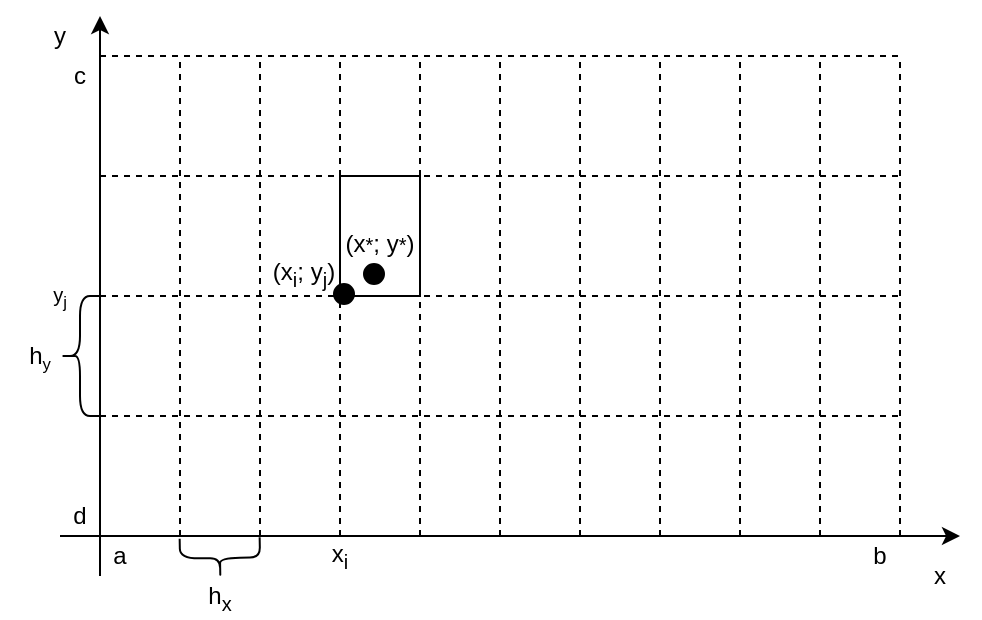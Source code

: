 <mxfile version="10.6.7" type="github"><diagram id="KsoZkW6-wzzsxWOJC-Q1" name="Page-1"><mxGraphModel dx="961" dy="549" grid="1" gridSize="10" guides="1" tooltips="1" connect="1" arrows="1" fold="1" page="1" pageScale="1" pageWidth="827" pageHeight="1169" math="0" shadow="0"><root><mxCell id="0"/><mxCell id="1" parent="0"/><mxCell id="M_fGLPBX8BWTTpJ1XKpJ-1" value="" style="endArrow=classic;html=1;" parent="1" edge="1"><mxGeometry width="50" height="50" relative="1" as="geometry"><mxPoint x="140" y="520" as="sourcePoint"/><mxPoint x="590" y="520" as="targetPoint"/></mxGeometry></mxCell><mxCell id="M_fGLPBX8BWTTpJ1XKpJ-2" value="" style="endArrow=classic;html=1;" parent="1" edge="1"><mxGeometry width="50" height="50" relative="1" as="geometry"><mxPoint x="160" y="540" as="sourcePoint"/><mxPoint x="160" y="260" as="targetPoint"/></mxGeometry></mxCell><mxCell id="M_fGLPBX8BWTTpJ1XKpJ-3" value="" style="endArrow=none;dashed=1;html=1;" parent="1" edge="1"><mxGeometry width="50" height="50" relative="1" as="geometry"><mxPoint x="160" y="460" as="sourcePoint"/><mxPoint x="560" y="460" as="targetPoint"/></mxGeometry></mxCell><mxCell id="M_fGLPBX8BWTTpJ1XKpJ-5" value="" style="endArrow=none;dashed=1;html=1;" parent="1" edge="1"><mxGeometry width="50" height="50" relative="1" as="geometry"><mxPoint x="160" y="280" as="sourcePoint"/><mxPoint x="560" y="280" as="targetPoint"/></mxGeometry></mxCell><mxCell id="M_fGLPBX8BWTTpJ1XKpJ-6" value="" style="endArrow=none;dashed=1;html=1;" parent="1" edge="1"><mxGeometry width="50" height="50" relative="1" as="geometry"><mxPoint x="160" y="400" as="sourcePoint"/><mxPoint x="560" y="400" as="targetPoint"/></mxGeometry></mxCell><mxCell id="M_fGLPBX8BWTTpJ1XKpJ-7" value="" style="endArrow=none;dashed=1;html=1;" parent="1" edge="1"><mxGeometry width="50" height="50" relative="1" as="geometry"><mxPoint x="200" y="520" as="sourcePoint"/><mxPoint x="200" y="280" as="targetPoint"/></mxGeometry></mxCell><mxCell id="M_fGLPBX8BWTTpJ1XKpJ-8" value="" style="endArrow=none;dashed=1;html=1;" parent="1" edge="1"><mxGeometry width="50" height="50" relative="1" as="geometry"><mxPoint x="240" y="520" as="sourcePoint"/><mxPoint x="240" y="280" as="targetPoint"/></mxGeometry></mxCell><mxCell id="M_fGLPBX8BWTTpJ1XKpJ-9" value="" style="endArrow=none;dashed=1;html=1;" parent="1" edge="1"><mxGeometry width="50" height="50" relative="1" as="geometry"><mxPoint x="560" y="520" as="sourcePoint"/><mxPoint x="560" y="280" as="targetPoint"/></mxGeometry></mxCell><mxCell id="M_fGLPBX8BWTTpJ1XKpJ-10" value="" style="endArrow=none;dashed=1;html=1;" parent="1" edge="1"><mxGeometry width="50" height="50" relative="1" as="geometry"><mxPoint x="520" y="520" as="sourcePoint"/><mxPoint x="520" y="280" as="targetPoint"/></mxGeometry></mxCell><mxCell id="M_fGLPBX8BWTTpJ1XKpJ-11" value="" style="endArrow=none;dashed=1;html=1;" parent="1" edge="1"><mxGeometry width="50" height="50" relative="1" as="geometry"><mxPoint x="480" y="520" as="sourcePoint"/><mxPoint x="480" y="280" as="targetPoint"/></mxGeometry></mxCell><mxCell id="M_fGLPBX8BWTTpJ1XKpJ-12" value="" style="endArrow=none;dashed=1;html=1;" parent="1" edge="1"><mxGeometry width="50" height="50" relative="1" as="geometry"><mxPoint x="440" y="520" as="sourcePoint"/><mxPoint x="440" y="280" as="targetPoint"/></mxGeometry></mxCell><mxCell id="M_fGLPBX8BWTTpJ1XKpJ-13" value="" style="endArrow=none;dashed=1;html=1;" parent="1" edge="1"><mxGeometry width="50" height="50" relative="1" as="geometry"><mxPoint x="400" y="520" as="sourcePoint"/><mxPoint x="400" y="280" as="targetPoint"/></mxGeometry></mxCell><mxCell id="M_fGLPBX8BWTTpJ1XKpJ-14" value="" style="endArrow=none;dashed=1;html=1;" parent="1" edge="1"><mxGeometry width="50" height="50" relative="1" as="geometry"><mxPoint x="360" y="520" as="sourcePoint"/><mxPoint x="360" y="280" as="targetPoint"/></mxGeometry></mxCell><mxCell id="M_fGLPBX8BWTTpJ1XKpJ-15" value="" style="endArrow=none;dashed=1;html=1;" parent="1" edge="1"><mxGeometry width="50" height="50" relative="1" as="geometry"><mxPoint x="320" y="520" as="sourcePoint"/><mxPoint x="320" y="280" as="targetPoint"/></mxGeometry></mxCell><mxCell id="M_fGLPBX8BWTTpJ1XKpJ-16" value="" style="endArrow=none;dashed=1;html=1;" parent="1" edge="1"><mxGeometry width="50" height="50" relative="1" as="geometry"><mxPoint x="280" y="520" as="sourcePoint"/><mxPoint x="280" y="280" as="targetPoint"/></mxGeometry></mxCell><mxCell id="M_fGLPBX8BWTTpJ1XKpJ-18" value="" style="endArrow=none;dashed=1;html=1;" parent="1" edge="1"><mxGeometry width="50" height="50" relative="1" as="geometry"><mxPoint x="160" y="340" as="sourcePoint"/><mxPoint x="560" y="340" as="targetPoint"/></mxGeometry></mxCell><mxCell id="M_fGLPBX8BWTTpJ1XKpJ-19" value="" style="rounded=0;whiteSpace=wrap;html=1;" parent="1" vertex="1"><mxGeometry x="280" y="340" width="40" height="60" as="geometry"/></mxCell><mxCell id="M_fGLPBX8BWTTpJ1XKpJ-20" value="x" style="text;html=1;strokeColor=none;fillColor=none;align=center;verticalAlign=middle;whiteSpace=wrap;rounded=0;" parent="1" vertex="1"><mxGeometry x="560" y="530" width="40" height="20" as="geometry"/></mxCell><mxCell id="M_fGLPBX8BWTTpJ1XKpJ-21" value="y" style="text;html=1;strokeColor=none;fillColor=none;align=center;verticalAlign=middle;whiteSpace=wrap;rounded=0;" parent="1" vertex="1"><mxGeometry x="120" y="260" width="40" height="20" as="geometry"/></mxCell><mxCell id="M_fGLPBX8BWTTpJ1XKpJ-22" value="a" style="text;html=1;strokeColor=none;fillColor=none;align=center;verticalAlign=middle;whiteSpace=wrap;rounded=0;" parent="1" vertex="1"><mxGeometry x="150" y="520" width="40" height="20" as="geometry"/></mxCell><mxCell id="M_fGLPBX8BWTTpJ1XKpJ-23" value="b" style="text;html=1;strokeColor=none;fillColor=none;align=center;verticalAlign=middle;whiteSpace=wrap;rounded=0;" parent="1" vertex="1"><mxGeometry x="530" y="520" width="40" height="20" as="geometry"/></mxCell><mxCell id="M_fGLPBX8BWTTpJ1XKpJ-24" value="c" style="text;html=1;strokeColor=none;fillColor=none;align=center;verticalAlign=middle;whiteSpace=wrap;rounded=0;" parent="1" vertex="1"><mxGeometry x="130" y="280" width="40" height="20" as="geometry"/></mxCell><mxCell id="M_fGLPBX8BWTTpJ1XKpJ-25" value="d" style="text;html=1;strokeColor=none;fillColor=none;align=center;verticalAlign=middle;whiteSpace=wrap;rounded=0;" parent="1" vertex="1"><mxGeometry x="130" y="500" width="40" height="20" as="geometry"/></mxCell><mxCell id="M_fGLPBX8BWTTpJ1XKpJ-27" value="x&lt;sub&gt;i&lt;/sub&gt;" style="text;html=1;strokeColor=none;fillColor=none;align=center;verticalAlign=middle;whiteSpace=wrap;rounded=0;" parent="1" vertex="1"><mxGeometry x="260" y="520" width="40" height="20" as="geometry"/></mxCell><mxCell id="M_fGLPBX8BWTTpJ1XKpJ-28" value="&lt;span style=&quot;font-size: 10px&quot;&gt;y&lt;sub&gt;j&lt;/sub&gt;&lt;/span&gt;" style="text;html=1;strokeColor=none;fillColor=none;align=center;verticalAlign=middle;whiteSpace=wrap;rounded=0;" parent="1" vertex="1"><mxGeometry x="120" y="389" width="40" height="20" as="geometry"/></mxCell><mxCell id="M_fGLPBX8BWTTpJ1XKpJ-29" value="" style="shape=curlyBracket;whiteSpace=wrap;html=1;rounded=1;rotation=-91;" parent="1" vertex="1"><mxGeometry x="210" y="511" width="20" height="40" as="geometry"/></mxCell><mxCell id="M_fGLPBX8BWTTpJ1XKpJ-30" value="" style="shape=curlyBracket;whiteSpace=wrap;html=1;rounded=1;rotation=0;" parent="1" vertex="1"><mxGeometry x="140" y="400" width="20" height="60" as="geometry"/></mxCell><mxCell id="M_fGLPBX8BWTTpJ1XKpJ-31" value="h&lt;sub&gt;x&lt;/sub&gt;" style="text;html=1;strokeColor=none;fillColor=none;align=center;verticalAlign=middle;whiteSpace=wrap;rounded=0;" parent="1" vertex="1"><mxGeometry x="200" y="541" width="40" height="20" as="geometry"/></mxCell><mxCell id="M_fGLPBX8BWTTpJ1XKpJ-32" value="h&lt;span style=&quot;font-size: 10px&quot;&gt;&lt;sub&gt;y&lt;/sub&gt;&lt;/span&gt;" style="text;html=1;strokeColor=none;fillColor=none;align=center;verticalAlign=middle;whiteSpace=wrap;rounded=0;" parent="1" vertex="1"><mxGeometry x="110" y="420" width="40" height="20" as="geometry"/></mxCell><mxCell id="M_fGLPBX8BWTTpJ1XKpJ-33" value="" style="ellipse;whiteSpace=wrap;html=1;aspect=fixed;fillColor=#000000;" parent="1" vertex="1"><mxGeometry x="277" y="394" width="10" height="10" as="geometry"/></mxCell><mxCell id="M_fGLPBX8BWTTpJ1XKpJ-34" value="(x&lt;sub&gt;i&lt;/sub&gt;; y&lt;sub&gt;j&lt;/sub&gt;)" style="text;html=1;strokeColor=none;fillColor=none;align=center;verticalAlign=middle;whiteSpace=wrap;rounded=0;" parent="1" vertex="1"><mxGeometry x="242" y="379" width="40" height="20" as="geometry"/></mxCell><mxCell id="M_fGLPBX8BWTTpJ1XKpJ-35" value="" style="ellipse;whiteSpace=wrap;html=1;aspect=fixed;fillColor=#000000;" parent="1" vertex="1"><mxGeometry x="292" y="384" width="10" height="10" as="geometry"/></mxCell><mxCell id="M_fGLPBX8BWTTpJ1XKpJ-36" value="(x&lt;span style=&quot;font-size: 10px&quot;&gt;*&lt;/span&gt;; y&lt;span style=&quot;font-size: 10px&quot;&gt;*&lt;/span&gt;)" style="text;html=1;strokeColor=none;fillColor=none;align=center;verticalAlign=middle;whiteSpace=wrap;rounded=0;" parent="1" vertex="1"><mxGeometry x="280" y="364" width="40" height="20" as="geometry"/></mxCell></root></mxGraphModel></diagram></mxfile>